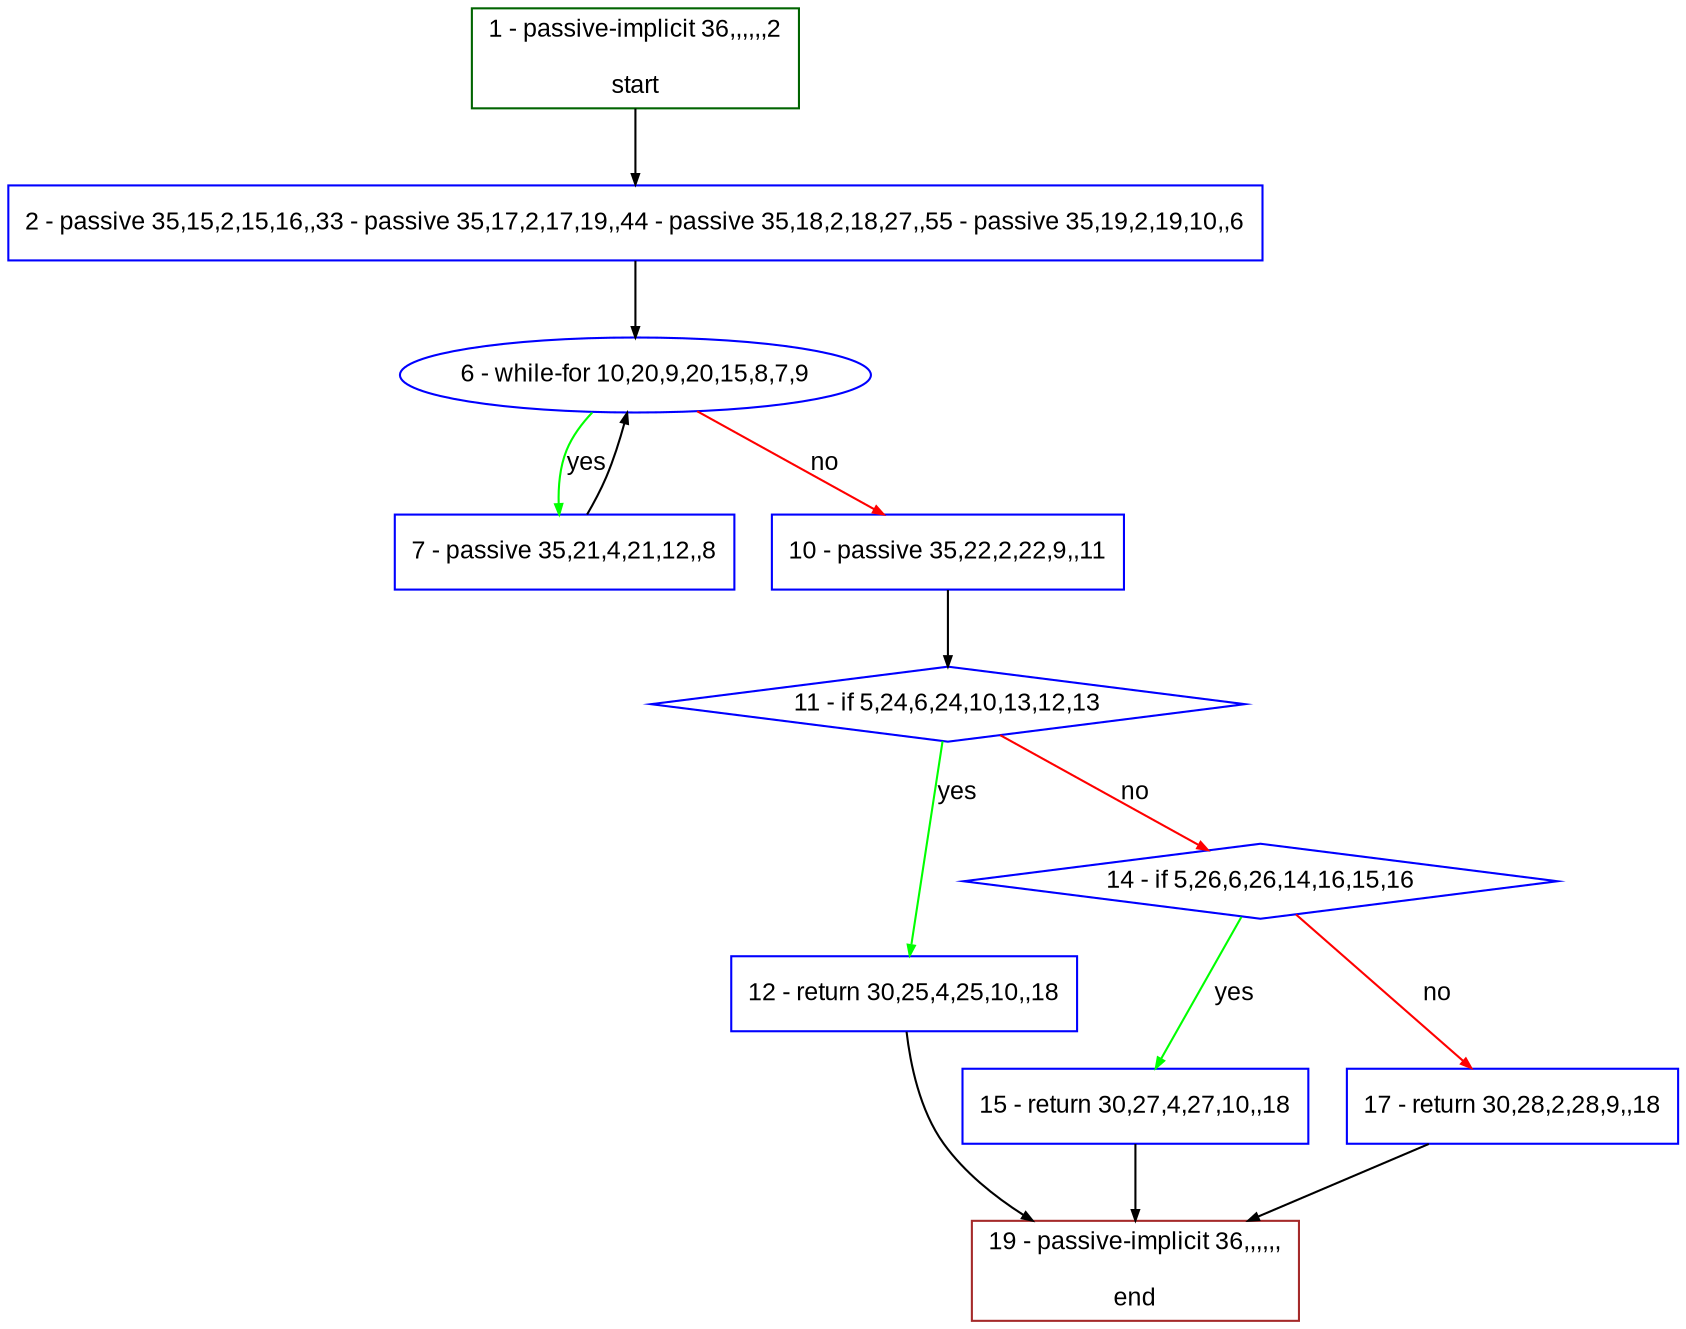 digraph "" {
  graph [bgcolor="white", fillcolor="#FFFFCC", pack="true", packmode="clust", fontname="Arial", label="", fontsize="12", compound="true", style="rounded,filled"];
  node [node_initialized="no", fillcolor="white", fontname="Arial", label="", color="grey", fontsize="12", fixedsize="false", compound="true", shape="rectangle", style="filled"];
  edge [arrowtail="none", lhead="", fontcolor="black", fontname="Arial", label="", color="black", fontsize="12", arrowhead="normal", arrowsize="0.5", compound="true", ltail="", dir="forward"];
  __N1 [fillcolor="#ffffff", label="2 - passive 35,15,2,15,16,,33 - passive 35,17,2,17,19,,44 - passive 35,18,2,18,27,,55 - passive 35,19,2,19,10,,6", color="#0000ff", shape="box", style="filled"];
  __N2 [fillcolor="#ffffff", label="1 - passive-implicit 36,,,,,,2\n\nstart", color="#006400", shape="box", style="filled"];
  __N3 [fillcolor="#ffffff", label="6 - while-for 10,20,9,20,15,8,7,9", color="#0000ff", shape="oval", style="filled"];
  __N4 [fillcolor="#ffffff", label="7 - passive 35,21,4,21,12,,8", color="#0000ff", shape="box", style="filled"];
  __N5 [fillcolor="#ffffff", label="10 - passive 35,22,2,22,9,,11", color="#0000ff", shape="box", style="filled"];
  __N6 [fillcolor="#ffffff", label="11 - if 5,24,6,24,10,13,12,13", color="#0000ff", shape="diamond", style="filled"];
  __N7 [fillcolor="#ffffff", label="12 - return 30,25,4,25,10,,18", color="#0000ff", shape="box", style="filled"];
  __N8 [fillcolor="#ffffff", label="14 - if 5,26,6,26,14,16,15,16", color="#0000ff", shape="diamond", style="filled"];
  __N9 [fillcolor="#ffffff", label="19 - passive-implicit 36,,,,,,\n\nend", color="#a52a2a", shape="box", style="filled"];
  __N10 [fillcolor="#ffffff", label="15 - return 30,27,4,27,10,,18", color="#0000ff", shape="box", style="filled"];
  __N11 [fillcolor="#ffffff", label="17 - return 30,28,2,28,9,,18", color="#0000ff", shape="box", style="filled"];
  __N2 -> __N1 [arrowtail="none", color="#000000", label="", arrowhead="normal", dir="forward"];
  __N1 -> __N3 [arrowtail="none", color="#000000", label="", arrowhead="normal", dir="forward"];
  __N3 -> __N4 [arrowtail="none", color="#00ff00", label="yes", arrowhead="normal", dir="forward"];
  __N4 -> __N3 [arrowtail="none", color="#000000", label="", arrowhead="normal", dir="forward"];
  __N3 -> __N5 [arrowtail="none", color="#ff0000", label="no", arrowhead="normal", dir="forward"];
  __N5 -> __N6 [arrowtail="none", color="#000000", label="", arrowhead="normal", dir="forward"];
  __N6 -> __N7 [arrowtail="none", color="#00ff00", label="yes", arrowhead="normal", dir="forward"];
  __N6 -> __N8 [arrowtail="none", color="#ff0000", label="no", arrowhead="normal", dir="forward"];
  __N7 -> __N9 [arrowtail="none", color="#000000", label="", arrowhead="normal", dir="forward"];
  __N8 -> __N10 [arrowtail="none", color="#00ff00", label="yes", arrowhead="normal", dir="forward"];
  __N8 -> __N11 [arrowtail="none", color="#ff0000", label="no", arrowhead="normal", dir="forward"];
  __N10 -> __N9 [arrowtail="none", color="#000000", label="", arrowhead="normal", dir="forward"];
  __N11 -> __N9 [arrowtail="none", color="#000000", label="", arrowhead="normal", dir="forward"];
}
